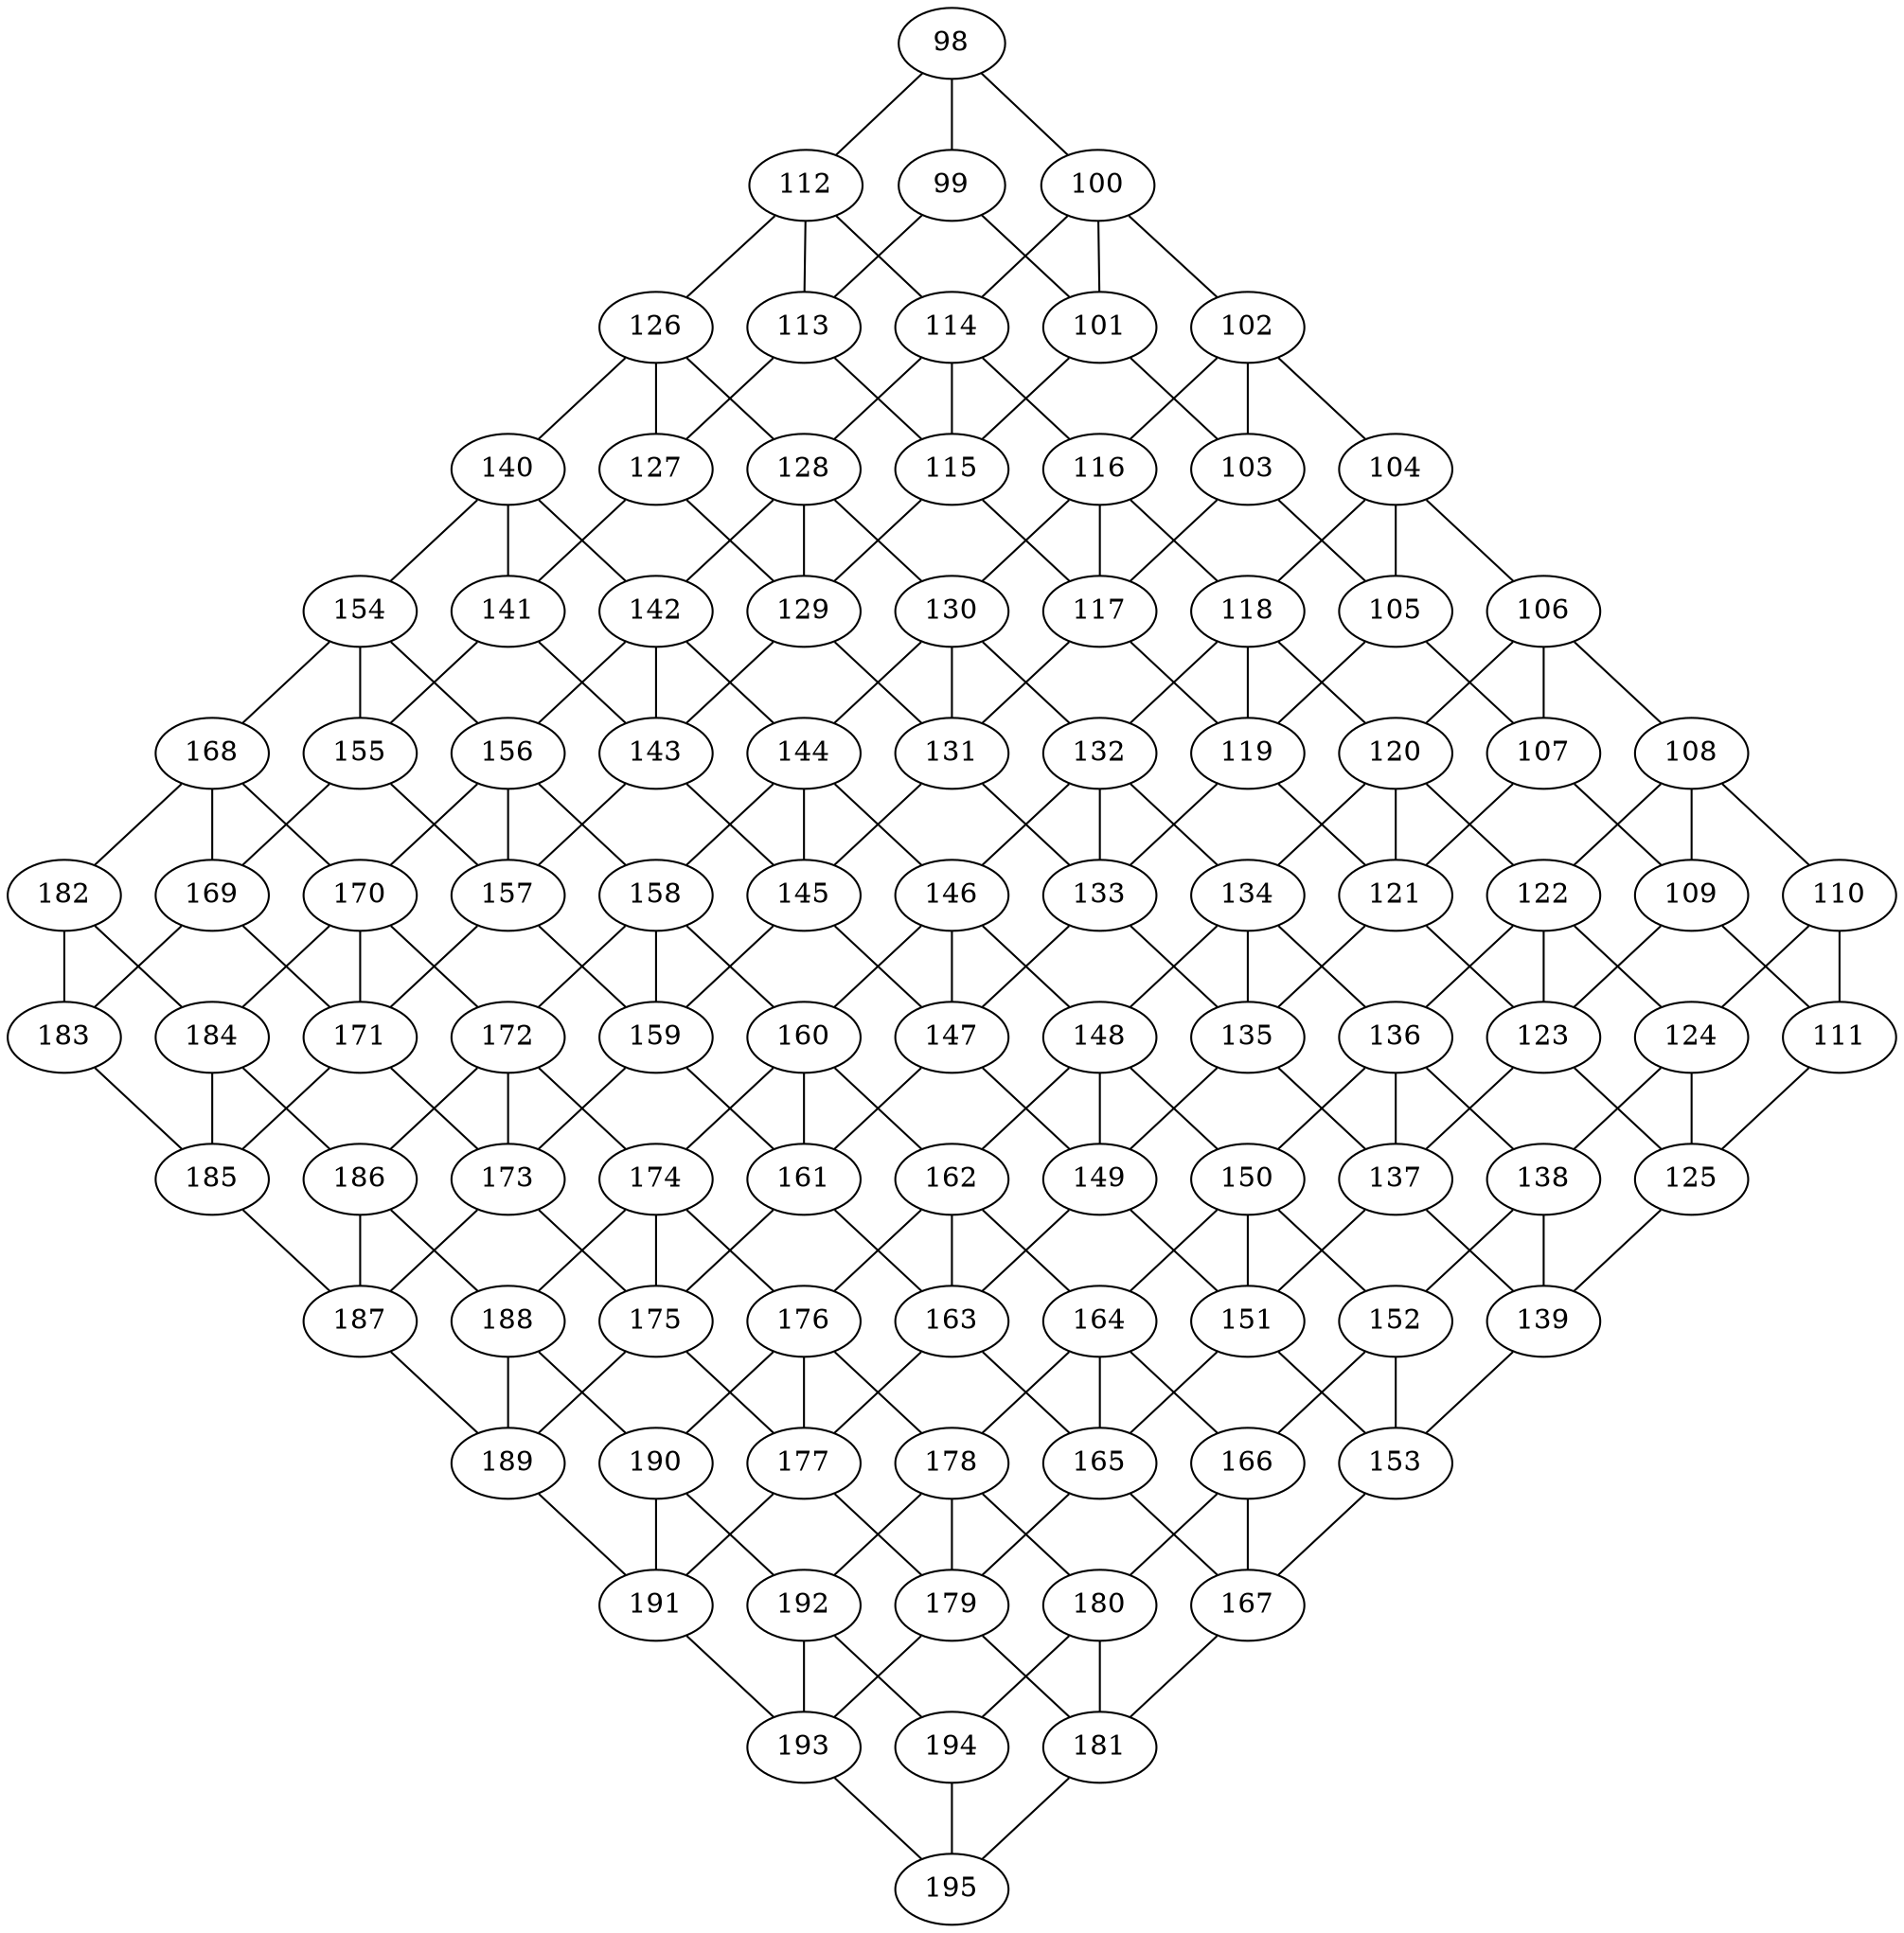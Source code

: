 graph {
98 -- 112
98 -- 100
98 -- 99
99 -- 113
99 -- 101
100 -- 114
100 -- 102
100 -- 101
101 -- 115
101 -- 103
102 -- 116
102 -- 104
102 -- 103
103 -- 117
103 -- 105
104 -- 118
104 -- 106
104 -- 105
105 -- 119
105 -- 107
106 -- 120
106 -- 108
106 -- 107
107 -- 121
107 -- 109
108 -- 122
108 -- 110
108 -- 109
109 -- 123
109 -- 111
110 -- 124
110 -- 111
111 -- 125
112 -- 126
112 -- 114
112 -- 113
113 -- 127
113 -- 115
114 -- 128
114 -- 116
114 -- 115
115 -- 129
115 -- 117
116 -- 130
116 -- 118
116 -- 117
117 -- 131
117 -- 119
118 -- 132
118 -- 120
118 -- 119
119 -- 133
119 -- 121
120 -- 134
120 -- 122
120 -- 121
121 -- 135
121 -- 123
122 -- 136
122 -- 124
122 -- 123
123 -- 137
123 -- 125
124 -- 138
124 -- 125
125 -- 139
126 -- 140
126 -- 128
126 -- 127
127 -- 141
127 -- 129
128 -- 142
128 -- 130
128 -- 129
129 -- 143
129 -- 131
130 -- 144
130 -- 132
130 -- 131
131 -- 145
131 -- 133
132 -- 146
132 -- 134
132 -- 133
133 -- 147
133 -- 135
134 -- 148
134 -- 136
134 -- 135
135 -- 149
135 -- 137
136 -- 150
136 -- 138
136 -- 137
137 -- 151
137 -- 139
138 -- 152
138 -- 139
139 -- 153
140 -- 154
140 -- 142
140 -- 141
141 -- 155
141 -- 143
142 -- 156
142 -- 144
142 -- 143
143 -- 157
143 -- 145
144 -- 158
144 -- 146
144 -- 145
145 -- 159
145 -- 147
146 -- 160
146 -- 148
146 -- 147
147 -- 161
147 -- 149
148 -- 162
148 -- 150
148 -- 149
149 -- 163
149 -- 151
150 -- 164
150 -- 152
150 -- 151
151 -- 165
151 -- 153
152 -- 166
152 -- 153
153 -- 167
154 -- 168
154 -- 156
154 -- 155
155 -- 169
155 -- 157
156 -- 170
156 -- 158
156 -- 157
157 -- 171
157 -- 159
158 -- 172
158 -- 160
158 -- 159
159 -- 173
159 -- 161
160 -- 174
160 -- 162
160 -- 161
161 -- 175
161 -- 163
162 -- 176
162 -- 164
162 -- 163
163 -- 177
163 -- 165
164 -- 178
164 -- 166
164 -- 165
165 -- 179
165 -- 167
166 -- 180
166 -- 167
167 -- 181
168 -- 182
168 -- 170
168 -- 169
169 -- 183
169 -- 171
170 -- 184
170 -- 172
170 -- 171
171 -- 185
171 -- 173
172 -- 186
172 -- 174
172 -- 173
173 -- 187
173 -- 175
174 -- 188
174 -- 176
174 -- 175
175 -- 189
175 -- 177
176 -- 190
176 -- 178
176 -- 177
177 -- 191
177 -- 179
178 -- 192
178 -- 180
178 -- 179
179 -- 193
179 -- 181
180 -- 194
180 -- 181
181 -- 195
182 -- 184
182 -- 183
183 -- 185
184 -- 186
184 -- 185
185 -- 187
186 -- 188
186 -- 187
187 -- 189
188 -- 190
188 -- 189
189 -- 191
190 -- 192
190 -- 191
191 -- 193
192 -- 194
192 -- 193
193 -- 195
194 -- 195
}